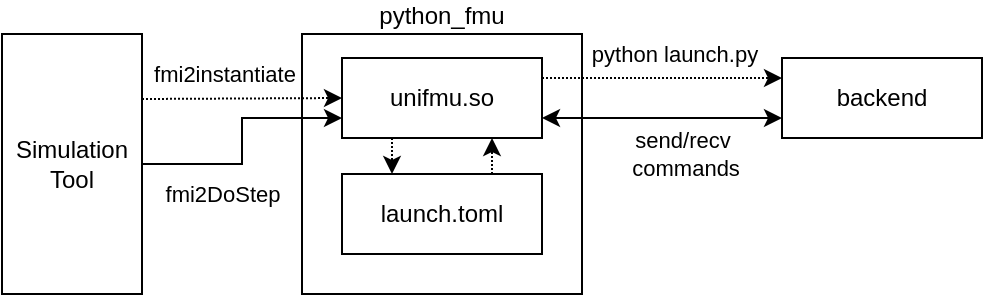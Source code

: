 <mxfile version="24.7.5">
  <diagram id="FNvIOKW_7ojICiZ7J99i" name="Page-1">
    <mxGraphModel dx="610" dy="7" grid="1" gridSize="10" guides="1" tooltips="1" connect="1" arrows="1" fold="1" page="0" pageScale="1" pageWidth="850" pageHeight="1100" math="0" shadow="0">
      <root>
        <mxCell id="0" />
        <mxCell id="1" parent="0" />
        <mxCell id="3" value="python_fmu" style="rounded=0;whiteSpace=wrap;html=1;labelPosition=center;verticalLabelPosition=top;align=center;verticalAlign=bottom;" parent="1" vertex="1">
          <mxGeometry x="260" y="440" width="140" height="130" as="geometry" />
        </mxCell>
        <mxCell id="19" value="fmi2instantiate" style="edgeStyle=none;rounded=0;orthogonalLoop=1;jettySize=auto;html=1;exitX=1;exitY=0.25;exitDx=0;exitDy=0;entryX=0;entryY=0.5;entryDx=0;entryDy=0;dashed=1;dashPattern=1 1;" parent="1" source="2" target="5" edge="1">
          <mxGeometry x="-0.166" y="12" relative="1" as="geometry">
            <mxPoint as="offset" />
          </mxGeometry>
        </mxCell>
        <mxCell id="27" value="fmi2DoStep" style="edgeStyle=orthogonalEdgeStyle;rounded=0;orthogonalLoop=1;jettySize=auto;html=1;entryX=0;entryY=0.75;entryDx=0;entryDy=0;" parent="1" source="2" target="5" edge="1">
          <mxGeometry x="-0.35" y="-15" relative="1" as="geometry">
            <mxPoint as="offset" />
          </mxGeometry>
        </mxCell>
        <mxCell id="2" value="Simulation Tool" style="rounded=0;whiteSpace=wrap;html=1;" parent="1" vertex="1">
          <mxGeometry x="110" y="440" width="70" height="130" as="geometry" />
        </mxCell>
        <mxCell id="17" style="edgeStyle=none;rounded=0;orthogonalLoop=1;jettySize=auto;html=1;exitX=0.25;exitY=1;exitDx=0;exitDy=0;entryX=0.25;entryY=0;entryDx=0;entryDy=0;dashed=1;dashPattern=1 1;" parent="1" source="5" target="16" edge="1">
          <mxGeometry relative="1" as="geometry" />
        </mxCell>
        <mxCell id="21" value="python launch.py" style="edgeStyle=none;rounded=0;orthogonalLoop=1;jettySize=auto;html=1;entryX=0;entryY=0.25;entryDx=0;entryDy=0;exitX=1;exitY=0.25;exitDx=0;exitDy=0;dashed=1;dashPattern=1 1;" parent="1" source="5" target="24" edge="1">
          <mxGeometry x="0.091" y="12" relative="1" as="geometry">
            <mxPoint x="480" y="410" as="targetPoint" />
            <mxPoint as="offset" />
          </mxGeometry>
        </mxCell>
        <mxCell id="29" value="send/recv&lt;br&gt;&amp;nbsp;commands" style="edgeStyle=orthogonalEdgeStyle;rounded=0;orthogonalLoop=1;jettySize=auto;html=1;exitX=1;exitY=0.75;exitDx=0;exitDy=0;entryX=0;entryY=0.75;entryDx=0;entryDy=0;startArrow=classic;startFill=1;" parent="1" source="5" target="24" edge="1">
          <mxGeometry x="0.167" y="-18" relative="1" as="geometry">
            <mxPoint as="offset" />
          </mxGeometry>
        </mxCell>
        <mxCell id="5" value="unifmu.so" style="rounded=0;whiteSpace=wrap;html=1;" parent="1" vertex="1">
          <mxGeometry x="280" y="452" width="100" height="40" as="geometry" />
        </mxCell>
        <mxCell id="18" style="edgeStyle=none;rounded=0;orthogonalLoop=1;jettySize=auto;html=1;exitX=0.75;exitY=0;exitDx=0;exitDy=0;entryX=0.75;entryY=1;entryDx=0;entryDy=0;dashed=1;dashPattern=1 1;" parent="1" source="16" target="5" edge="1">
          <mxGeometry relative="1" as="geometry" />
        </mxCell>
        <mxCell id="16" value="launch.toml" style="rounded=0;whiteSpace=wrap;html=1;" parent="1" vertex="1">
          <mxGeometry x="280" y="510" width="100" height="40" as="geometry" />
        </mxCell>
        <mxCell id="24" value="backend" style="rounded=0;whiteSpace=wrap;html=1;" parent="1" vertex="1">
          <mxGeometry x="500" y="452" width="100" height="40" as="geometry" />
        </mxCell>
      </root>
    </mxGraphModel>
  </diagram>
</mxfile>
